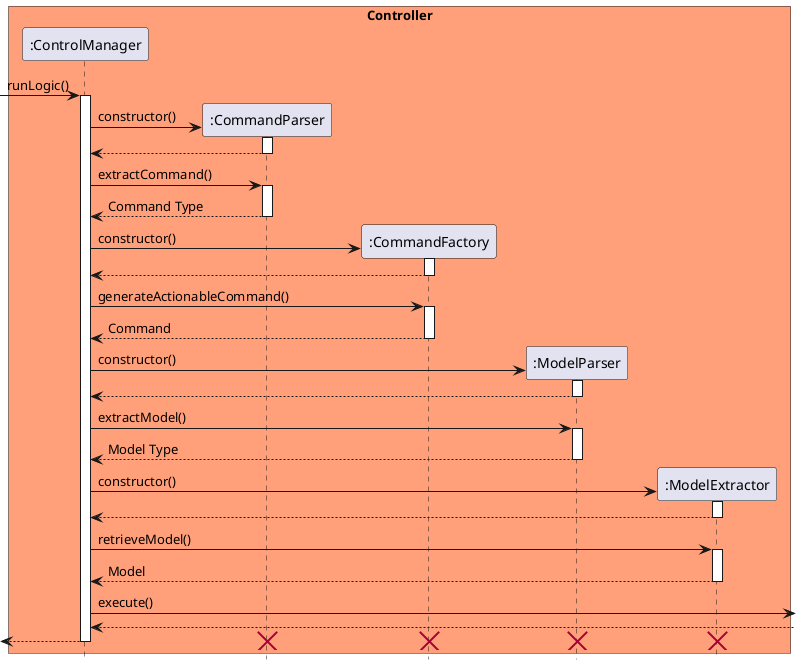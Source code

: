 @startuml
skinparam ParticipantPadding 10
skinparam BoxPadding 5
hide footbox

box "Controller" #LightSalmon
participant ":ControlManager"
participant ":CommandParser"
participant ":CommandFactory"
participant ":ModelParser"
participant ":ModelExtractor"
end box

-> ":ControlManager" : runLogic()
activate ":ControlManager"
":ControlManager" -> ":CommandParser" ** : constructor()
activate ":CommandParser"
":CommandParser" --> ":ControlManager"
deactivate ":CommandParser"
":ControlManager" -> ":CommandParser" : extractCommand()
activate ":CommandParser"
":CommandParser" --> ":ControlManager" : Command Type
deactivate ":CommandParser"

":ControlManager" -> ":CommandFactory" ** : constructor()
activate ":CommandFactory"
":CommandFactory" --> ":ControlManager"
deactivate ":CommandFactory"
":ControlManager" -> ":CommandFactory" : generateActionableCommand()
activate ":CommandFactory"
":CommandFactory" --> ":ControlManager" : Command
deactivate ":CommandFactory"

":ControlManager" -> ":ModelParser" ** : constructor()
activate ":ModelParser"
":ModelParser" --> ":ControlManager"
deactivate ":ModelParser"
":ControlManager" -> ":ModelParser" : extractModel()
activate ":ModelParser"
":ModelParser" --> ":ControlManager" : Model Type
deactivate ":ModelParser"

":ControlManager" -> ":ModelExtractor" ** : constructor()
activate ":ModelExtractor"
":ModelExtractor" --> ":ControlManager"
deactivate ":ModelExtractor"
":ControlManager" -> ":ModelExtractor" : retrieveModel()
activate ":ModelExtractor"
":ModelExtractor" --> ":ControlManager" : Model
deactivate ":ModelExtractor"

":ControlManager" -> : execute()
":ControlManager" <--

<-- ":ControlManager"
deactivate ":ControlManager"

destroy ":CommandParser"
destroy ":CommandFactory"
destroy ":ModelParser"
destroy ":ModelExtractor"

@enduml